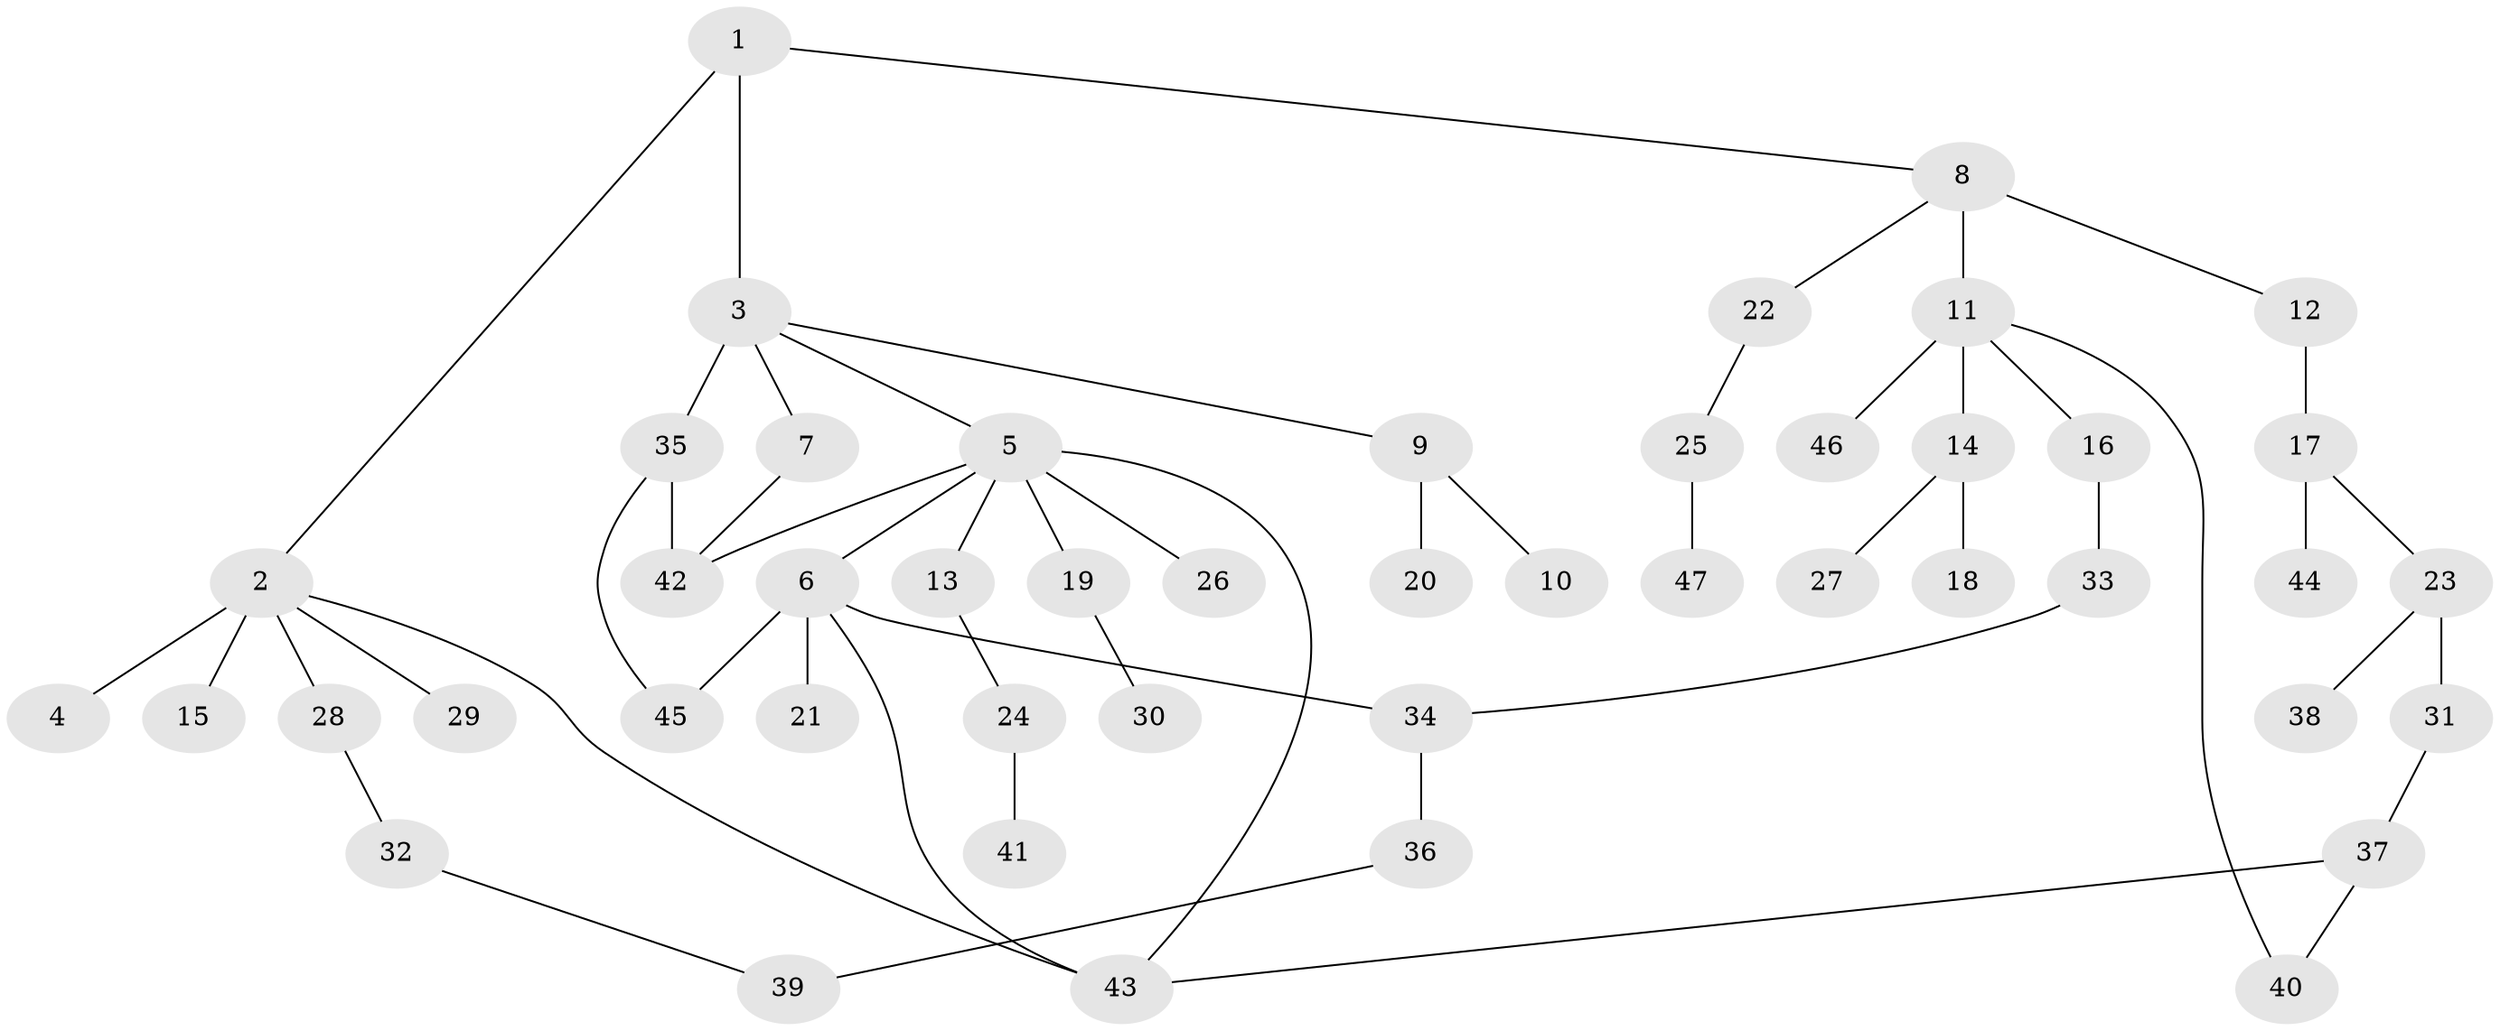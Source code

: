 // original degree distribution, {4: 0.08602150537634409, 5: 0.021505376344086023, 7: 0.010752688172043012, 3: 0.1827956989247312, 2: 0.3010752688172043, 6: 0.03225806451612903, 1: 0.3655913978494624}
// Generated by graph-tools (version 1.1) at 2025/34/03/09/25 02:34:17]
// undirected, 47 vertices, 55 edges
graph export_dot {
graph [start="1"]
  node [color=gray90,style=filled];
  1;
  2;
  3;
  4;
  5;
  6;
  7;
  8;
  9;
  10;
  11;
  12;
  13;
  14;
  15;
  16;
  17;
  18;
  19;
  20;
  21;
  22;
  23;
  24;
  25;
  26;
  27;
  28;
  29;
  30;
  31;
  32;
  33;
  34;
  35;
  36;
  37;
  38;
  39;
  40;
  41;
  42;
  43;
  44;
  45;
  46;
  47;
  1 -- 2 [weight=1.0];
  1 -- 3 [weight=1.0];
  1 -- 8 [weight=1.0];
  2 -- 4 [weight=3.0];
  2 -- 15 [weight=1.0];
  2 -- 28 [weight=1.0];
  2 -- 29 [weight=1.0];
  2 -- 43 [weight=1.0];
  3 -- 5 [weight=1.0];
  3 -- 7 [weight=1.0];
  3 -- 9 [weight=1.0];
  3 -- 35 [weight=3.0];
  5 -- 6 [weight=1.0];
  5 -- 13 [weight=1.0];
  5 -- 19 [weight=1.0];
  5 -- 26 [weight=2.0];
  5 -- 42 [weight=1.0];
  5 -- 43 [weight=1.0];
  6 -- 21 [weight=2.0];
  6 -- 34 [weight=1.0];
  6 -- 43 [weight=1.0];
  6 -- 45 [weight=1.0];
  7 -- 42 [weight=1.0];
  8 -- 11 [weight=2.0];
  8 -- 12 [weight=1.0];
  8 -- 22 [weight=1.0];
  9 -- 10 [weight=1.0];
  9 -- 20 [weight=1.0];
  11 -- 14 [weight=1.0];
  11 -- 16 [weight=1.0];
  11 -- 40 [weight=1.0];
  11 -- 46 [weight=1.0];
  12 -- 17 [weight=2.0];
  13 -- 24 [weight=1.0];
  14 -- 18 [weight=1.0];
  14 -- 27 [weight=1.0];
  16 -- 33 [weight=1.0];
  17 -- 23 [weight=1.0];
  17 -- 44 [weight=1.0];
  19 -- 30 [weight=1.0];
  22 -- 25 [weight=1.0];
  23 -- 31 [weight=1.0];
  23 -- 38 [weight=1.0];
  24 -- 41 [weight=1.0];
  25 -- 47 [weight=1.0];
  28 -- 32 [weight=1.0];
  31 -- 37 [weight=2.0];
  32 -- 39 [weight=1.0];
  33 -- 34 [weight=1.0];
  34 -- 36 [weight=1.0];
  35 -- 42 [weight=1.0];
  35 -- 45 [weight=1.0];
  36 -- 39 [weight=1.0];
  37 -- 40 [weight=1.0];
  37 -- 43 [weight=1.0];
}
